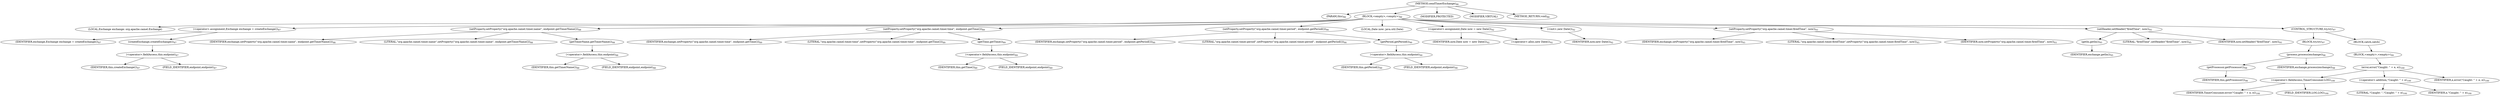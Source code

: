 digraph "sendTimerExchange" {  
"193" [label = <(METHOD,sendTimerExchange)<SUB>86</SUB>> ]
"11" [label = <(PARAM,this)<SUB>86</SUB>> ]
"194" [label = <(BLOCK,&lt;empty&gt;,&lt;empty&gt;)<SUB>86</SUB>> ]
"195" [label = <(LOCAL,Exchange exchange: org.apache.camel.Exchange)> ]
"196" [label = <(&lt;operator&gt;.assignment,Exchange exchange = createExchange())<SUB>87</SUB>> ]
"197" [label = <(IDENTIFIER,exchange,Exchange exchange = createExchange())<SUB>87</SUB>> ]
"198" [label = <(createExchange,createExchange())<SUB>87</SUB>> ]
"199" [label = <(&lt;operator&gt;.fieldAccess,this.endpoint)<SUB>87</SUB>> ]
"200" [label = <(IDENTIFIER,this,createExchange())<SUB>87</SUB>> ]
"201" [label = <(FIELD_IDENTIFIER,endpoint,endpoint)<SUB>87</SUB>> ]
"202" [label = <(setProperty,setProperty(&quot;org.apache.camel.timer.name&quot;, endpoint.getTimerName()))<SUB>88</SUB>> ]
"203" [label = <(IDENTIFIER,exchange,setProperty(&quot;org.apache.camel.timer.name&quot;, endpoint.getTimerName()))<SUB>88</SUB>> ]
"204" [label = <(LITERAL,&quot;org.apache.camel.timer.name&quot;,setProperty(&quot;org.apache.camel.timer.name&quot;, endpoint.getTimerName()))<SUB>88</SUB>> ]
"205" [label = <(getTimerName,getTimerName())<SUB>88</SUB>> ]
"206" [label = <(&lt;operator&gt;.fieldAccess,this.endpoint)<SUB>88</SUB>> ]
"207" [label = <(IDENTIFIER,this,getTimerName())<SUB>88</SUB>> ]
"208" [label = <(FIELD_IDENTIFIER,endpoint,endpoint)<SUB>88</SUB>> ]
"209" [label = <(setProperty,setProperty(&quot;org.apache.camel.timer.time&quot;, endpoint.getTime()))<SUB>89</SUB>> ]
"210" [label = <(IDENTIFIER,exchange,setProperty(&quot;org.apache.camel.timer.time&quot;, endpoint.getTime()))<SUB>89</SUB>> ]
"211" [label = <(LITERAL,&quot;org.apache.camel.timer.time&quot;,setProperty(&quot;org.apache.camel.timer.time&quot;, endpoint.getTime()))<SUB>89</SUB>> ]
"212" [label = <(getTime,getTime())<SUB>89</SUB>> ]
"213" [label = <(&lt;operator&gt;.fieldAccess,this.endpoint)<SUB>89</SUB>> ]
"214" [label = <(IDENTIFIER,this,getTime())<SUB>89</SUB>> ]
"215" [label = <(FIELD_IDENTIFIER,endpoint,endpoint)<SUB>89</SUB>> ]
"216" [label = <(setProperty,setProperty(&quot;org.apache.camel.timer.period&quot;, endpoint.getPeriod()))<SUB>90</SUB>> ]
"217" [label = <(IDENTIFIER,exchange,setProperty(&quot;org.apache.camel.timer.period&quot;, endpoint.getPeriod()))<SUB>90</SUB>> ]
"218" [label = <(LITERAL,&quot;org.apache.camel.timer.period&quot;,setProperty(&quot;org.apache.camel.timer.period&quot;, endpoint.getPeriod()))<SUB>90</SUB>> ]
"219" [label = <(getPeriod,getPeriod())<SUB>90</SUB>> ]
"220" [label = <(&lt;operator&gt;.fieldAccess,this.endpoint)<SUB>90</SUB>> ]
"221" [label = <(IDENTIFIER,this,getPeriod())<SUB>90</SUB>> ]
"222" [label = <(FIELD_IDENTIFIER,endpoint,endpoint)<SUB>90</SUB>> ]
"9" [label = <(LOCAL,Date now: java.util.Date)> ]
"223" [label = <(&lt;operator&gt;.assignment,Date now = new Date())<SUB>92</SUB>> ]
"224" [label = <(IDENTIFIER,now,Date now = new Date())<SUB>92</SUB>> ]
"225" [label = <(&lt;operator&gt;.alloc,new Date())<SUB>92</SUB>> ]
"226" [label = <(&lt;init&gt;,new Date())<SUB>92</SUB>> ]
"8" [label = <(IDENTIFIER,now,new Date())<SUB>92</SUB>> ]
"227" [label = <(setProperty,setProperty(&quot;org.apache.camel.timer.firedTime&quot;, now))<SUB>93</SUB>> ]
"228" [label = <(IDENTIFIER,exchange,setProperty(&quot;org.apache.camel.timer.firedTime&quot;, now))<SUB>93</SUB>> ]
"229" [label = <(LITERAL,&quot;org.apache.camel.timer.firedTime&quot;,setProperty(&quot;org.apache.camel.timer.firedTime&quot;, now))<SUB>93</SUB>> ]
"230" [label = <(IDENTIFIER,now,setProperty(&quot;org.apache.camel.timer.firedTime&quot;, now))<SUB>93</SUB>> ]
"231" [label = <(setHeader,setHeader(&quot;firedTime&quot;, now))<SUB>95</SUB>> ]
"232" [label = <(getIn,getIn())<SUB>95</SUB>> ]
"233" [label = <(IDENTIFIER,exchange,getIn())<SUB>95</SUB>> ]
"234" [label = <(LITERAL,&quot;firedTime&quot;,setHeader(&quot;firedTime&quot;, now))<SUB>95</SUB>> ]
"235" [label = <(IDENTIFIER,now,setHeader(&quot;firedTime&quot;, now))<SUB>95</SUB>> ]
"236" [label = <(CONTROL_STRUCTURE,try,try)<SUB>97</SUB>> ]
"237" [label = <(BLOCK,try,try)<SUB>97</SUB>> ]
"238" [label = <(process,process(exchange))<SUB>98</SUB>> ]
"239" [label = <(getProcessor,getProcessor())<SUB>98</SUB>> ]
"10" [label = <(IDENTIFIER,this,getProcessor())<SUB>98</SUB>> ]
"240" [label = <(IDENTIFIER,exchange,process(exchange))<SUB>98</SUB>> ]
"241" [label = <(BLOCK,catch,catch)> ]
"242" [label = <(BLOCK,&lt;empty&gt;,&lt;empty&gt;)<SUB>99</SUB>> ]
"243" [label = <(error,error(&quot;Caught: &quot; + e, e))<SUB>100</SUB>> ]
"244" [label = <(&lt;operator&gt;.fieldAccess,TimerConsumer.LOG)<SUB>100</SUB>> ]
"245" [label = <(IDENTIFIER,TimerConsumer,error(&quot;Caught: &quot; + e, e))<SUB>100</SUB>> ]
"246" [label = <(FIELD_IDENTIFIER,LOG,LOG)<SUB>100</SUB>> ]
"247" [label = <(&lt;operator&gt;.addition,&quot;Caught: &quot; + e)<SUB>100</SUB>> ]
"248" [label = <(LITERAL,&quot;Caught: &quot;,&quot;Caught: &quot; + e)<SUB>100</SUB>> ]
"249" [label = <(IDENTIFIER,e,&quot;Caught: &quot; + e)<SUB>100</SUB>> ]
"250" [label = <(IDENTIFIER,e,error(&quot;Caught: &quot; + e, e))<SUB>100</SUB>> ]
"251" [label = <(MODIFIER,PROTECTED)> ]
"252" [label = <(MODIFIER,VIRTUAL)> ]
"253" [label = <(METHOD_RETURN,void)<SUB>86</SUB>> ]
  "193" -> "11" 
  "193" -> "194" 
  "193" -> "251" 
  "193" -> "252" 
  "193" -> "253" 
  "194" -> "195" 
  "194" -> "196" 
  "194" -> "202" 
  "194" -> "209" 
  "194" -> "216" 
  "194" -> "9" 
  "194" -> "223" 
  "194" -> "226" 
  "194" -> "227" 
  "194" -> "231" 
  "194" -> "236" 
  "196" -> "197" 
  "196" -> "198" 
  "198" -> "199" 
  "199" -> "200" 
  "199" -> "201" 
  "202" -> "203" 
  "202" -> "204" 
  "202" -> "205" 
  "205" -> "206" 
  "206" -> "207" 
  "206" -> "208" 
  "209" -> "210" 
  "209" -> "211" 
  "209" -> "212" 
  "212" -> "213" 
  "213" -> "214" 
  "213" -> "215" 
  "216" -> "217" 
  "216" -> "218" 
  "216" -> "219" 
  "219" -> "220" 
  "220" -> "221" 
  "220" -> "222" 
  "223" -> "224" 
  "223" -> "225" 
  "226" -> "8" 
  "227" -> "228" 
  "227" -> "229" 
  "227" -> "230" 
  "231" -> "232" 
  "231" -> "234" 
  "231" -> "235" 
  "232" -> "233" 
  "236" -> "237" 
  "236" -> "241" 
  "237" -> "238" 
  "238" -> "239" 
  "238" -> "240" 
  "239" -> "10" 
  "241" -> "242" 
  "242" -> "243" 
  "243" -> "244" 
  "243" -> "247" 
  "243" -> "250" 
  "244" -> "245" 
  "244" -> "246" 
  "247" -> "248" 
  "247" -> "249" 
}
